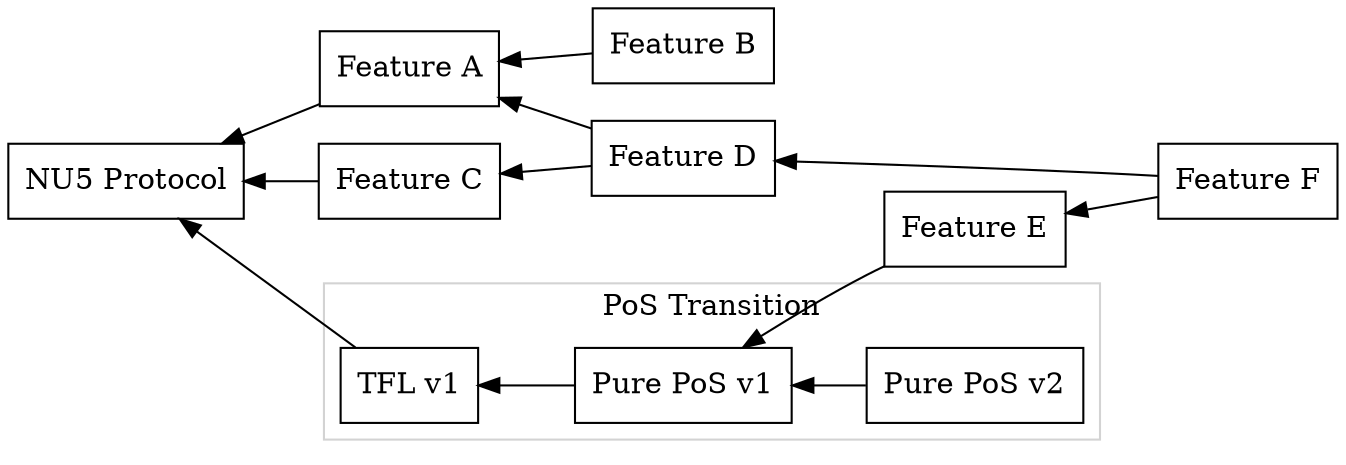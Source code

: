 digraph ZcashTechTreeGeneric {
    rankdir = RL
    color = "lightgrey"

    node [ shape=box ]

    nu5 [ label = "NU5 Protocol" ]

    a [ label = "Feature A"]
    a -> nu5

    b [ label = "Feature B"]
    b -> a

    c [ label = "Feature C"]
    c -> nu5

    d [ label = "Feature D"]
    d -> c
    d -> a

    e [ label = "Feature E"]
    e -> pos2
    
    f [ label = "Feature F"]
    f -> e
    f -> d

    pos1 [ label = "TFL v1"]
    pos1 -> nu5

    subgraph cluster_pos {
        label = "PoS Transition"

        pos2 [ label = "Pure PoS v1"]
        pos2 -> pos1

        pos3 [ label = "Pure PoS v2"]
        pos3 -> pos2
    }
}


